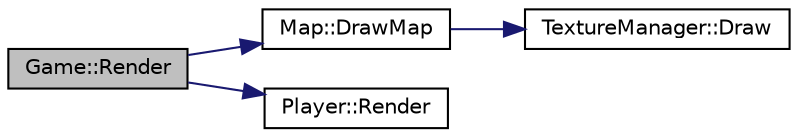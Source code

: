 digraph "Game::Render"
{
  edge [fontname="Helvetica",fontsize="10",labelfontname="Helvetica",labelfontsize="10"];
  node [fontname="Helvetica",fontsize="10",shape=record];
  rankdir="LR";
  Node17 [label="Game::Render",height=0.2,width=0.4,color="black", fillcolor="grey75", style="filled", fontcolor="black"];
  Node17 -> Node18 [color="midnightblue",fontsize="10",style="solid",fontname="Helvetica"];
  Node18 [label="Map::DrawMap",height=0.2,width=0.4,color="black", fillcolor="white", style="filled",URL="$class_map.html#a095fd619edb91b147cb528b8ac01d48e"];
  Node18 -> Node19 [color="midnightblue",fontsize="10",style="solid",fontname="Helvetica"];
  Node19 [label="TextureManager::Draw",height=0.2,width=0.4,color="black", fillcolor="white", style="filled",URL="$class_texture_manager.html#a35c73dc09eb3ac27b5bda52176114393"];
  Node17 -> Node20 [color="midnightblue",fontsize="10",style="solid",fontname="Helvetica"];
  Node20 [label="Player::Render",height=0.2,width=0.4,color="black", fillcolor="white", style="filled",URL="$class_player.html#ad141ea844ac82f2447d986d964d1e8a7"];
}
